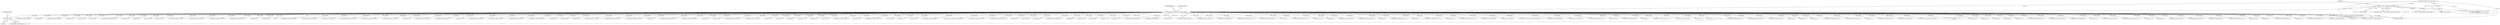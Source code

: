 digraph "0_tcpdump_289c672020280529fd382f3502efab7100d638ec@pointer" {
"1002951" [label="(Call,obj_tptr + 1)"];
"1000314" [label="(Call,obj_tptr=tptr+sizeof(struct rsvp_object_header))"];
"1000184" [label="(Call,(const struct rsvp_object_header *)tptr)"];
"1000148" [label="(MethodParameterIn,const u_char *tptr)"];
"1001284" [label="(Call,EXTRACT_16BITS(obj_tptr+2))"];
"1000182" [label="(Call,rsvp_obj_header = (const struct rsvp_object_header *)tptr)"];
"1002568" [label="(Call,obj_tptr+=16)"];
"1002750" [label="(Call,obj_tptr+17)"];
"1001853" [label="(Call,EXTRACT_32BITS(obj_tptr+8))"];
"1001192" [label="(Call,obj_tptr+4)"];
"1002951" [label="(Call,obj_tptr + 1)"];
"1002755" [label="(Call,EXTRACT_16BITS(obj_tptr+18))"];
"1000315" [label="(Identifier,obj_tptr)"];
"1001847" [label="(Call,EXTRACT_32BITS(obj_tptr+4))"];
"1001848" [label="(Call,obj_tptr+4)"];
"1000314" [label="(Call,obj_tptr=tptr+sizeof(struct rsvp_object_header))"];
"1000186" [label="(Identifier,tptr)"];
"1000681" [label="(Call,ipaddr_string(ndo, obj_tptr))"];
"1002660" [label="(Call,obj_tptr+5)"];
"1003183" [label="(Call,EXTRACT_16BITS(obj_tptr))"];
"1002952" [label="(Identifier,obj_tptr)"];
"1001073" [label="(Call,obj_tptr+=4)"];
"1001658" [label="(Call,obj_tptr+3)"];
"1001666" [label="(Call,obj_tptr+3)"];
"1001208" [label="(Call,EXTRACT_16BITS(obj_tptr+4))"];
"1001453" [label="(Call,obj_tptr+2)"];
"1001480" [label="(Call,obj_tptr+1)"];
"1002756" [label="(Call,obj_tptr+18)"];
"1001129" [label="(Call,obj_tptr + 6)"];
"1000410" [label="(Call,ip6addr_string(ndo, obj_tptr))"];
"1002323" [label="(Call,ipaddr_string(ndo, obj_tptr))"];
"1003324" [label="(Call,ip6addr_string(ndo, obj_tptr))"];
"1000843" [label="(Call,EXTRACT_24BITS(obj_tptr+1))"];
"1001323" [label="(Call,obj_tptr + 1)"];
"1002957" [label="(Call,obj_tptr+=4)"];
"1000176" [label="(Block,)"];
"1000463" [label="(Call,ip6addr_string(ndo, obj_tptr))"];
"1000571" [label="(Call,ipaddr_string(ndo, obj_tptr))"];
"1001483" [label="(Call,obj_tptr+=*(obj_tptr+1))"];
"1001405" [label="(Call,ipaddr_string(ndo, obj_tptr+2))"];
"1000709" [label="(Call,ip6addr_string(ndo, obj_tptr))"];
"1002280" [label="(Call,ip6addr_string(ndo, obj_tptr))"];
"1001289" [label="(Call,obj_tptr + 2)"];
"1003154" [label="(Call,EXTRACT_32BITS(obj_tptr))"];
"1001095" [label="(Call,EXTRACT_16BITS(obj_tptr + 2))"];
"1001801" [label="(Call,obj_tptr + 4)"];
"1002595" [label="(Call,ipaddr_string(ndo, obj_tptr))"];
"1001014" [label="(Call,ipaddr_string(ndo, obj_tptr))"];
"1002160" [label="(Call,ipaddr_string(ndo, obj_tptr))"];
"1002665" [label="(Call,EXTRACT_16BITS(obj_tptr+6))"];
"1001448" [label="(Call,obj_tptr+2)"];
"1001295" [label="(Call,obj_tptr+=4)"];
"1001854" [label="(Call,obj_tptr+8)"];
"1002353" [label="(Call,ipaddr_string(ndo, obj_tptr))"];
"1000321" [label="(Identifier,obj_tlen)"];
"1001142" [label="(Call,EXTRACT_16BITS(obj_tptr+8))"];
"1001879" [label="(Call,EXTRACT_32BITS(obj_tptr + 4))"];
"1001179" [label="(Call,obj_tptr + 2)"];
"1001221" [label="(Call,EXTRACT_16BITS(obj_tptr + 4))"];
"1000911" [label="(Call,ip6addr_string(ndo, obj_tptr))"];
"1001841" [label="(Call,obj_tptr+4)"];
"1001096" [label="(Call,obj_tptr + 2)"];
"1003299" [label="(Call,ipaddr_string(ndo, obj_tptr))"];
"1002677" [label="(Call,ipaddr_string(ndo, obj_tptr))"];
"1001377" [label="(Call,obj_tptr+6)"];
"1001470" [label="(Call,obj_tptr+3)"];
"1001407" [label="(Call,obj_tptr+2)"];
"1003368" [label="(Call,tptr + sizeof(struct rsvp_object_header))"];
"1002950" [label="(Call,EXTRACT_24BITS(obj_tptr + 1))"];
"1001858" [label="(Call,obj_tptr + 12)"];
"1001587" [label="(Call,obj_tptr+3)"];
"1001277" [label="(Call,obj_tptr+1)"];
"1002009" [label="(Call,EXTRACT_32BITS(obj_tptr))"];
"1000852" [label="(Call,obj_tptr+=4)"];
"1001066" [label="(Call,EXTRACT_16BITS(obj_tptr + 2))"];
"1001462" [label="(Call,obj_tptr+3)"];
"1002053" [label="(Call,obj_tptr + 2)"];
"1002734" [label="(Call,obj_tptr+=8)"];
"1000644" [label="(Call,ip6addr_string(ndo, obj_tptr))"];
"1002484" [label="(Call,obj_tptr+=sizeof(struct rsvp_obj_frr_t))"];
"1003377" [label="(Call,tptr+=rsvp_obj_len)"];
"1000941" [label="(Call,ip6addr_string(ndo, obj_tptr))"];
"1001473" [label="(Call,EXTRACT_32BITS(obj_tptr + 4))"];
"1002828" [label="(Call,obj_tptr+2)"];
"1001646" [label="(Call,obj_tptr+2)"];
"1001780" [label="(Call,obj_tptr + 4)"];
"1001191" [label="(Call,EXTRACT_32BITS(obj_tptr+4))"];
"1003225" [label="(Call,obj_tptr+4)"];
"1001222" [label="(Call,obj_tptr + 4)"];
"1001209" [label="(Call,obj_tptr+4)"];
"1001419" [label="(Call,obj_tptr + 7)"];
"1001067" [label="(Call,obj_tptr + 2)"];
"1001706" [label="(Call,EXTRACT_16BITS(obj_tptr))"];
"1002629" [label="(Call,EXTRACT_32BITS(obj_tptr))"];
"1001233" [label="(Call,obj_tptr+=12)"];
"1000984" [label="(Call,ipaddr_string(ndo, obj_tptr))"];
"1000148" [label="(MethodParameterIn,const u_char *tptr)"];
"1002190" [label="(Call,ip6addr_string(ndo, obj_tptr))"];
"1000795" [label="(Call,EXTRACT_32BITS(obj_tptr))"];
"1001178" [label="(Call,EXTRACT_16BITS(obj_tptr + 2))"];
"1001122" [label="(Call,EXTRACT_16BITS(obj_tptr+4))"];
"1001199" [label="(Call,obj_tptr+8)"];
"1001128" [label="(Call,EXTRACT_16BITS(obj_tptr + 6))"];
"1001617" [label="(Call,obj_tptr + 4 + i)"];
"1001412" [label="(Call,obj_tptr+6)"];
"1001932" [label="(Call,ipaddr_string(ndo, obj_tptr))"];
"1001968" [label="(Call,ip6addr_string(ndo, obj_tptr))"];
"1002666" [label="(Call,obj_tptr+6)"];
"1001288" [label="(Call,EXTRACT_16BITS(obj_tptr + 2))"];
"1001285" [label="(Call,obj_tptr+2)"];
"1001857" [label="(Call,EXTRACT_32BITS(obj_tptr + 12))"];
"1003235" [label="(Call,obj_tptr+=12)"];
"1001148" [label="(Call,EXTRACT_16BITS(obj_tptr + 10))"];
"1002839" [label="(Call,EXTRACT_16BITS(obj_tptr))"];
"1001893" [label="(Call,obj_tptr+=subobj_len)"];
"1003006" [label="(Call,(const struct rsvp_obj_integrity_t *)obj_tptr)"];
"1001198" [label="(Call,EXTRACT_32BITS(obj_tptr+8))"];
"1001661" [label="(Call,obj_tptr+=4+*(obj_tptr+3))"];
"1002052" [label="(Call,EXTRACT_16BITS(obj_tptr + 2))"];
"1003243" [label="(Call,obj_tptr+=4)"];
"1001516" [label="(Call,EXTRACT_32BITS(obj_tptr))"];
"1002953" [label="(Literal,1)"];
"1001486" [label="(Call,obj_tptr+1)"];
"1001778" [label="(Call,ipaddr_string(ndo, obj_tptr + 4))"];
"1000881" [label="(Call,ipaddr_string(ndo, obj_tptr))"];
"1001474" [label="(Call,obj_tptr + 4)"];
"1001880" [label="(Call,obj_tptr + 4)"];
"1000316" [label="(Call,tptr+sizeof(struct rsvp_object_header))"];
"1003409" [label="(MethodReturn,RET)"];
"1001840" [label="(Call,EXTRACT_32BITS(obj_tptr+4))"];
"1003366" [label="(Call,print_unknown_data(ndo, tptr + sizeof(struct rsvp_object_header), \"\n\t    \", /* FIXME indentation */\n                               rsvp_obj_len - sizeof(struct rsvp_object_header)))"];
"1002220" [label="(Call,ip6addr_string(ndo, obj_tptr))"];
"1000499" [label="(Call,EXTRACT_32BITS(obj_tptr))"];
"1001272" [label="(Call,obj_tptr+1)"];
"1001638" [label="(Call,obj_tptr+1)"];
"1001156" [label="(Call,obj_tptr+=12)"];
"1000184" [label="(Call,(const struct rsvp_object_header *)tptr)"];
"1003228" [label="(Call,EXTRACT_32BITS(obj_tptr + 8))"];
"1000616" [label="(Call,ipaddr_string(ndo, obj_tptr))"];
"1003229" [label="(Call,obj_tptr + 8)"];
"1002767" [label="(Call,ip6addr_string(ndo, obj_tptr))"];
"1001554" [label="(Call,EXTRACT_32BITS(obj_tptr))"];
"1002390" [label="(Call,(const struct rsvp_obj_frr_t *)obj_tptr)"];
"1003350" [label="(Call,print_unknown_data(ndo, obj_tptr, \"\n\t    \", obj_tlen))"];
"1002804" [label="(Call,obj_tptr+=20)"];
"1001650" [label="(Call,obj_tptr + 2)"];
"1001123" [label="(Call,obj_tptr+4)"];
"1001143" [label="(Call,obj_tptr+8)"];
"1002057" [label="(Call,obj_tptr+=4)"];
"1002827" [label="(Call,EXTRACT_16BITS(obj_tptr+2))"];
"1003224" [label="(Call,EXTRACT_32BITS(obj_tptr+4))"];
"1000746" [label="(Call,EXTRACT_32BITS(obj_tptr))"];
"1001107" [label="(Call,obj_tptr + 4)"];
"1002250" [label="(Call,ipaddr_string(ndo, obj_tptr))"];
"1001799" [label="(Call,ip6addr_string(ndo, obj_tptr + 4))"];
"1001149" [label="(Call,obj_tptr + 10)"];
"1000844" [label="(Call,obj_tptr+1)"];
"1000363" [label="(Call,ipaddr_string(ndo, obj_tptr))"];
"1000534" [label="(Call,ipaddr_string(ndo, obj_tptr))"];
"1000770" [label="(Call,EXTRACT_32BITS(obj_tptr))"];
"1002951" -> "1002950"  [label="AST: "];
"1002951" -> "1002953"  [label="CFG: "];
"1002952" -> "1002951"  [label="AST: "];
"1002953" -> "1002951"  [label="AST: "];
"1002950" -> "1002951"  [label="CFG: "];
"1000314" -> "1002951"  [label="DDG: obj_tptr"];
"1000314" -> "1000176"  [label="AST: "];
"1000314" -> "1000316"  [label="CFG: "];
"1000315" -> "1000314"  [label="AST: "];
"1000316" -> "1000314"  [label="AST: "];
"1000321" -> "1000314"  [label="CFG: "];
"1000314" -> "1003409"  [label="DDG: obj_tptr"];
"1000314" -> "1003409"  [label="DDG: tptr+sizeof(struct rsvp_object_header)"];
"1000184" -> "1000314"  [label="DDG: tptr"];
"1000148" -> "1000314"  [label="DDG: tptr"];
"1000314" -> "1000363"  [label="DDG: obj_tptr"];
"1000314" -> "1000410"  [label="DDG: obj_tptr"];
"1000314" -> "1000463"  [label="DDG: obj_tptr"];
"1000314" -> "1000499"  [label="DDG: obj_tptr"];
"1000314" -> "1000534"  [label="DDG: obj_tptr"];
"1000314" -> "1000571"  [label="DDG: obj_tptr"];
"1000314" -> "1000616"  [label="DDG: obj_tptr"];
"1000314" -> "1000644"  [label="DDG: obj_tptr"];
"1000314" -> "1000681"  [label="DDG: obj_tptr"];
"1000314" -> "1000709"  [label="DDG: obj_tptr"];
"1000314" -> "1000746"  [label="DDG: obj_tptr"];
"1000314" -> "1000770"  [label="DDG: obj_tptr"];
"1000314" -> "1000795"  [label="DDG: obj_tptr"];
"1000314" -> "1000843"  [label="DDG: obj_tptr"];
"1000314" -> "1000844"  [label="DDG: obj_tptr"];
"1000314" -> "1000852"  [label="DDG: obj_tptr"];
"1000314" -> "1000881"  [label="DDG: obj_tptr"];
"1000314" -> "1000911"  [label="DDG: obj_tptr"];
"1000314" -> "1000941"  [label="DDG: obj_tptr"];
"1000314" -> "1000984"  [label="DDG: obj_tptr"];
"1000314" -> "1001014"  [label="DDG: obj_tptr"];
"1000314" -> "1001066"  [label="DDG: obj_tptr"];
"1000314" -> "1001067"  [label="DDG: obj_tptr"];
"1000314" -> "1001073"  [label="DDG: obj_tptr"];
"1000314" -> "1001095"  [label="DDG: obj_tptr"];
"1000314" -> "1001096"  [label="DDG: obj_tptr"];
"1000314" -> "1001107"  [label="DDG: obj_tptr"];
"1000314" -> "1001122"  [label="DDG: obj_tptr"];
"1000314" -> "1001123"  [label="DDG: obj_tptr"];
"1000314" -> "1001128"  [label="DDG: obj_tptr"];
"1000314" -> "1001129"  [label="DDG: obj_tptr"];
"1000314" -> "1001142"  [label="DDG: obj_tptr"];
"1000314" -> "1001143"  [label="DDG: obj_tptr"];
"1000314" -> "1001148"  [label="DDG: obj_tptr"];
"1000314" -> "1001149"  [label="DDG: obj_tptr"];
"1000314" -> "1001156"  [label="DDG: obj_tptr"];
"1000314" -> "1001178"  [label="DDG: obj_tptr"];
"1000314" -> "1001179"  [label="DDG: obj_tptr"];
"1000314" -> "1001191"  [label="DDG: obj_tptr"];
"1000314" -> "1001192"  [label="DDG: obj_tptr"];
"1000314" -> "1001198"  [label="DDG: obj_tptr"];
"1000314" -> "1001199"  [label="DDG: obj_tptr"];
"1000314" -> "1001208"  [label="DDG: obj_tptr"];
"1000314" -> "1001209"  [label="DDG: obj_tptr"];
"1000314" -> "1001221"  [label="DDG: obj_tptr"];
"1000314" -> "1001222"  [label="DDG: obj_tptr"];
"1000314" -> "1001233"  [label="DDG: obj_tptr"];
"1000314" -> "1001272"  [label="DDG: obj_tptr"];
"1000314" -> "1001277"  [label="DDG: obj_tptr"];
"1000314" -> "1001284"  [label="DDG: obj_tptr"];
"1000314" -> "1001285"  [label="DDG: obj_tptr"];
"1000314" -> "1001288"  [label="DDG: obj_tptr"];
"1000314" -> "1001289"  [label="DDG: obj_tptr"];
"1000314" -> "1001295"  [label="DDG: obj_tptr"];
"1000314" -> "1001323"  [label="DDG: obj_tptr"];
"1000314" -> "1001377"  [label="DDG: obj_tptr"];
"1000314" -> "1001405"  [label="DDG: obj_tptr"];
"1000314" -> "1001407"  [label="DDG: obj_tptr"];
"1000314" -> "1001412"  [label="DDG: obj_tptr"];
"1000314" -> "1001419"  [label="DDG: obj_tptr"];
"1000314" -> "1001448"  [label="DDG: obj_tptr"];
"1000314" -> "1001453"  [label="DDG: obj_tptr"];
"1000314" -> "1001462"  [label="DDG: obj_tptr"];
"1000314" -> "1001470"  [label="DDG: obj_tptr"];
"1000314" -> "1001473"  [label="DDG: obj_tptr"];
"1000314" -> "1001474"  [label="DDG: obj_tptr"];
"1000314" -> "1001480"  [label="DDG: obj_tptr"];
"1000314" -> "1001483"  [label="DDG: obj_tptr"];
"1000314" -> "1001486"  [label="DDG: obj_tptr"];
"1000314" -> "1001516"  [label="DDG: obj_tptr"];
"1000314" -> "1001554"  [label="DDG: obj_tptr"];
"1000314" -> "1001587"  [label="DDG: obj_tptr"];
"1000314" -> "1001617"  [label="DDG: obj_tptr"];
"1000314" -> "1001638"  [label="DDG: obj_tptr"];
"1000314" -> "1001646"  [label="DDG: obj_tptr"];
"1000314" -> "1001650"  [label="DDG: obj_tptr"];
"1000314" -> "1001658"  [label="DDG: obj_tptr"];
"1000314" -> "1001661"  [label="DDG: obj_tptr"];
"1000314" -> "1001666"  [label="DDG: obj_tptr"];
"1000314" -> "1001706"  [label="DDG: obj_tptr"];
"1000314" -> "1001778"  [label="DDG: obj_tptr"];
"1000314" -> "1001780"  [label="DDG: obj_tptr"];
"1000314" -> "1001799"  [label="DDG: obj_tptr"];
"1000314" -> "1001801"  [label="DDG: obj_tptr"];
"1000314" -> "1001840"  [label="DDG: obj_tptr"];
"1000314" -> "1001841"  [label="DDG: obj_tptr"];
"1000314" -> "1001847"  [label="DDG: obj_tptr"];
"1000314" -> "1001848"  [label="DDG: obj_tptr"];
"1000314" -> "1001853"  [label="DDG: obj_tptr"];
"1000314" -> "1001854"  [label="DDG: obj_tptr"];
"1000314" -> "1001857"  [label="DDG: obj_tptr"];
"1000314" -> "1001858"  [label="DDG: obj_tptr"];
"1000314" -> "1001879"  [label="DDG: obj_tptr"];
"1000314" -> "1001880"  [label="DDG: obj_tptr"];
"1000314" -> "1001893"  [label="DDG: obj_tptr"];
"1000314" -> "1001932"  [label="DDG: obj_tptr"];
"1000314" -> "1001968"  [label="DDG: obj_tptr"];
"1000314" -> "1002009"  [label="DDG: obj_tptr"];
"1000314" -> "1002052"  [label="DDG: obj_tptr"];
"1000314" -> "1002053"  [label="DDG: obj_tptr"];
"1000314" -> "1002057"  [label="DDG: obj_tptr"];
"1000314" -> "1002160"  [label="DDG: obj_tptr"];
"1000314" -> "1002190"  [label="DDG: obj_tptr"];
"1000314" -> "1002220"  [label="DDG: obj_tptr"];
"1000314" -> "1002250"  [label="DDG: obj_tptr"];
"1000314" -> "1002280"  [label="DDG: obj_tptr"];
"1000314" -> "1002323"  [label="DDG: obj_tptr"];
"1000314" -> "1002353"  [label="DDG: obj_tptr"];
"1000314" -> "1002390"  [label="DDG: obj_tptr"];
"1000314" -> "1002484"  [label="DDG: obj_tptr"];
"1000314" -> "1002568"  [label="DDG: obj_tptr"];
"1000314" -> "1002595"  [label="DDG: obj_tptr"];
"1000314" -> "1002629"  [label="DDG: obj_tptr"];
"1000314" -> "1002660"  [label="DDG: obj_tptr"];
"1000314" -> "1002665"  [label="DDG: obj_tptr"];
"1000314" -> "1002666"  [label="DDG: obj_tptr"];
"1000314" -> "1002677"  [label="DDG: obj_tptr"];
"1000314" -> "1002734"  [label="DDG: obj_tptr"];
"1000314" -> "1002750"  [label="DDG: obj_tptr"];
"1000314" -> "1002755"  [label="DDG: obj_tptr"];
"1000314" -> "1002756"  [label="DDG: obj_tptr"];
"1000314" -> "1002767"  [label="DDG: obj_tptr"];
"1000314" -> "1002804"  [label="DDG: obj_tptr"];
"1000314" -> "1002827"  [label="DDG: obj_tptr"];
"1000314" -> "1002828"  [label="DDG: obj_tptr"];
"1000314" -> "1002839"  [label="DDG: obj_tptr"];
"1000314" -> "1002950"  [label="DDG: obj_tptr"];
"1000314" -> "1002957"  [label="DDG: obj_tptr"];
"1000314" -> "1003006"  [label="DDG: obj_tptr"];
"1000314" -> "1003154"  [label="DDG: obj_tptr"];
"1000314" -> "1003183"  [label="DDG: obj_tptr"];
"1000314" -> "1003224"  [label="DDG: obj_tptr"];
"1000314" -> "1003225"  [label="DDG: obj_tptr"];
"1000314" -> "1003228"  [label="DDG: obj_tptr"];
"1000314" -> "1003229"  [label="DDG: obj_tptr"];
"1000314" -> "1003235"  [label="DDG: obj_tptr"];
"1000314" -> "1003243"  [label="DDG: obj_tptr"];
"1000314" -> "1003299"  [label="DDG: obj_tptr"];
"1000314" -> "1003324"  [label="DDG: obj_tptr"];
"1000314" -> "1003350"  [label="DDG: obj_tptr"];
"1000184" -> "1000182"  [label="AST: "];
"1000184" -> "1000186"  [label="CFG: "];
"1000185" -> "1000184"  [label="AST: "];
"1000186" -> "1000184"  [label="AST: "];
"1000182" -> "1000184"  [label="CFG: "];
"1000184" -> "1003409"  [label="DDG: tptr"];
"1000184" -> "1000182"  [label="DDG: tptr"];
"1000148" -> "1000184"  [label="DDG: tptr"];
"1000184" -> "1000316"  [label="DDG: tptr"];
"1000184" -> "1003366"  [label="DDG: tptr"];
"1000184" -> "1003368"  [label="DDG: tptr"];
"1000184" -> "1003377"  [label="DDG: tptr"];
"1000148" -> "1000144"  [label="AST: "];
"1000148" -> "1003409"  [label="DDG: tptr"];
"1000148" -> "1000316"  [label="DDG: tptr"];
"1000148" -> "1003366"  [label="DDG: tptr"];
"1000148" -> "1003368"  [label="DDG: tptr"];
"1000148" -> "1003377"  [label="DDG: tptr"];
}
